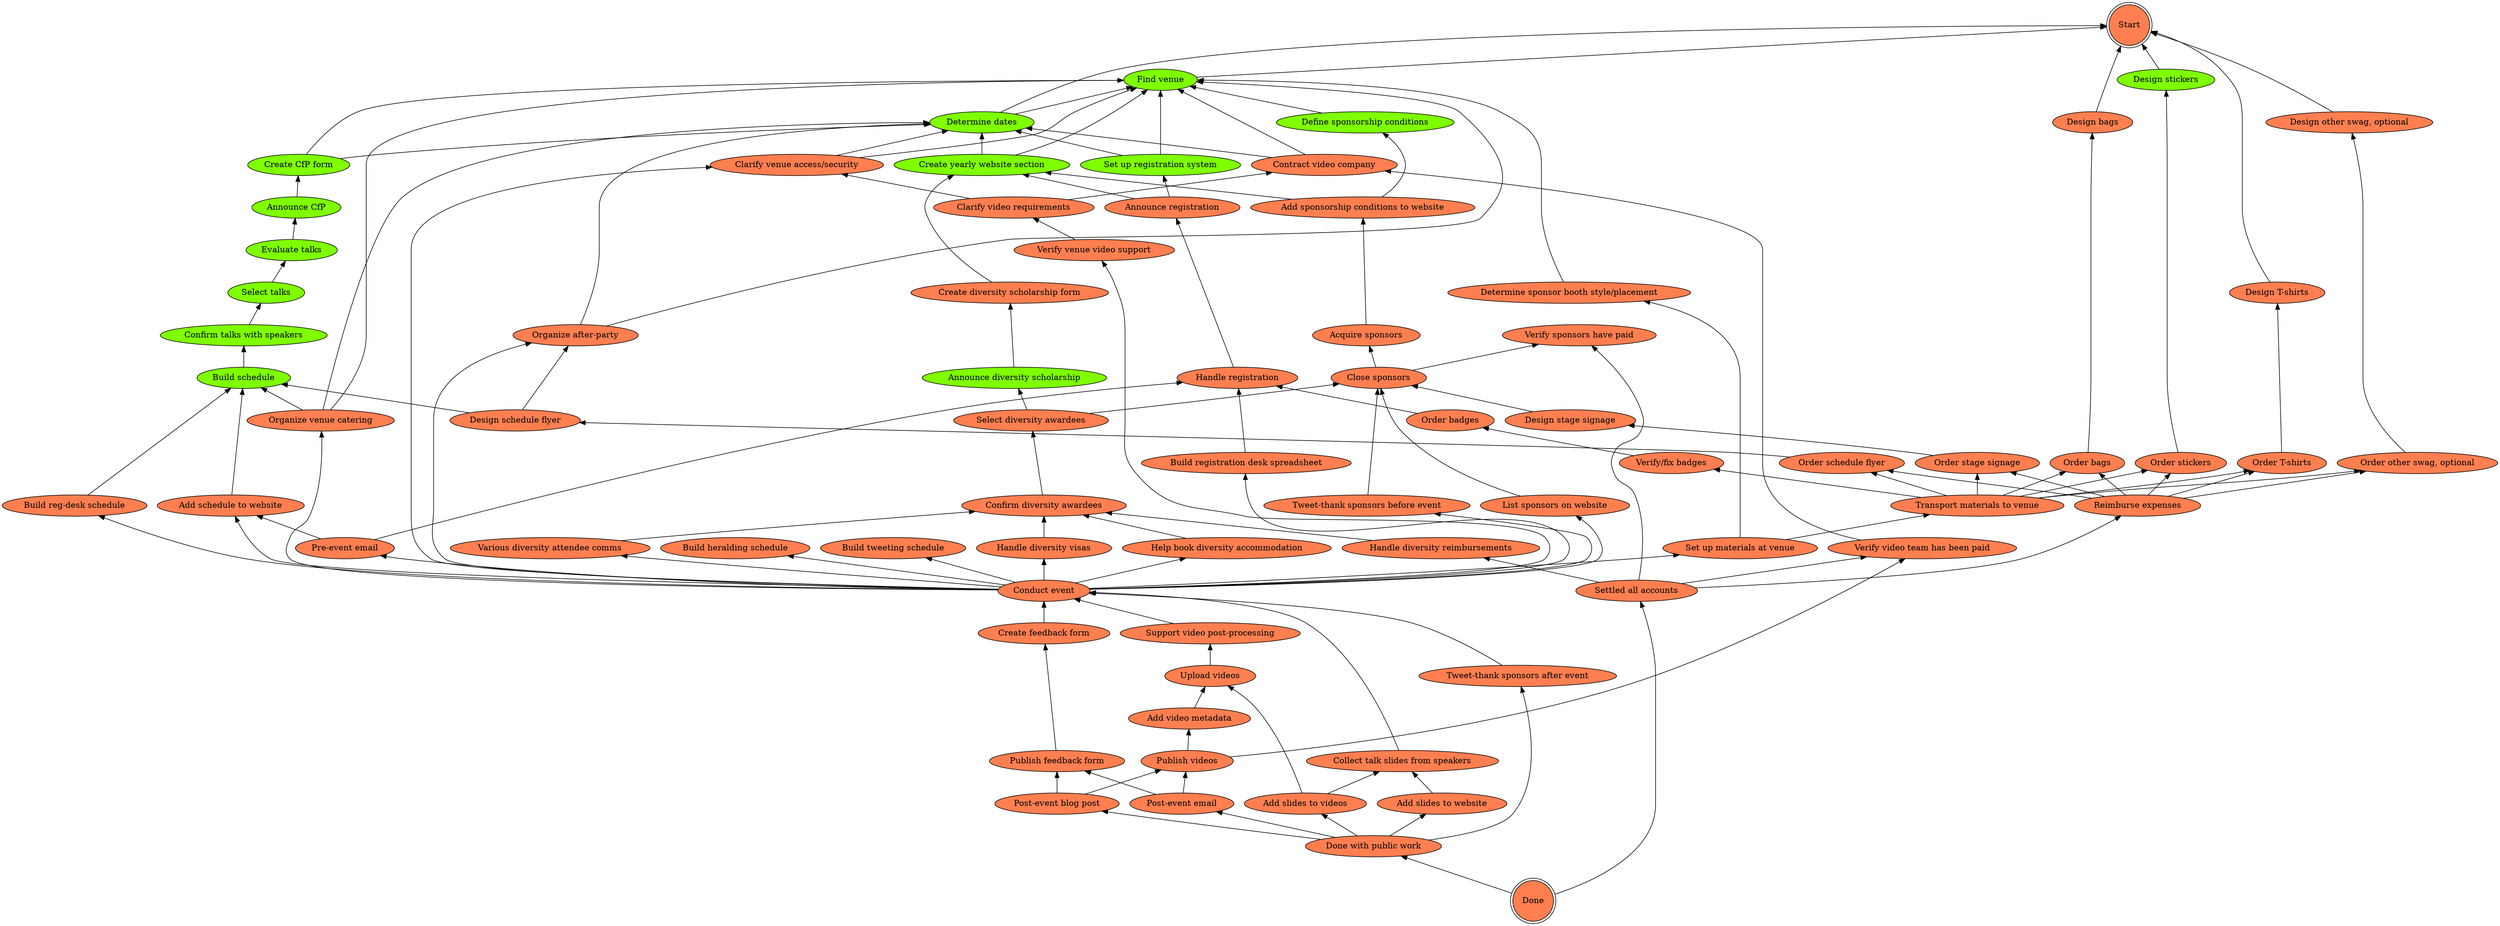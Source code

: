 digraph PromCon {
	rankdir=BT;
	determine_venue->start;
	determine_dates->start;
	determine_dates->determine_venue;
	design_bags->start;
	design_stickers->start;
	design_tshirts->start;
	design_other_swag->start;
	create_event_website->determine_dates;
	create_event_website->determine_venue;
	define_sponsorship_conditions->determine_venue;
	add_sponsorship_website->define_sponsorship_conditions;
	add_sponsorship_website->create_event_website;
	acquire_sponsors->add_sponsorship_website;
	close_sponsors->acquire_sponsors;
	list_sponsors->close_sponsors;
	tweet_sponsors_before->close_sponsors;
	tweet_sponsors_after->conduct_event;
	close_sponsors->sponsors_paid;
	create_cfp_form->determine_dates;
	create_cfp_form->determine_venue;
	announce_cfp->create_cfp_form;
	evaluate_talks->announce_cfp;
	select_talks->evaluate_talks;
	confirm_talks->select_talks;
	build_schedule->confirm_talks;
	website_schedule->build_schedule;
	registration_desk_schedule->build_schedule;
	design_schedule_flyer->build_schedule;
	design_schedule_flyer->organize_after_party;
	order_schedule_flyer->design_schedule_flyer;
	set_up_registration->determine_dates;
	set_up_registration->determine_venue;
	announce_registration->set_up_registration;
	announce_registration->create_event_website;
	handle_registration->announce_registration;
	organize_venue_food->determine_venue;
	organize_venue_food->determine_dates;
	organize_venue_food->build_schedule;
	organize_after_party->determine_venue;
	organize_after_party->determine_dates;
	clarify_venue_access->determine_venue;
	clarify_venue_access->determine_dates;
	booth_decisions->determine_venue;
	pre_event_email->handle_registration;
	pre_event_email->website_schedule;
	design_stage_signage->close_sponsors;
	order_stage_signage->design_stage_signage;
	order_bags->design_bags;
	order_stickers->design_stickers;
	order_tshirts->design_tshirts;
	order_other_swag->design_other_swag;
	order_badges->handle_registration;
	verify_badges->order_badges;
	build_registration_desk_sheet->handle_registration;
	contract_video_company->determine_venue;
	contract_video_company->determine_dates;
	clarify_video_reqs->contract_video_company;
	clarify_video_reqs->clarify_venue_access;
	verify_venue_video->clarify_video_reqs;
	video_paid->contract_video_company;
	transport_materials->verify_badges;
	transport_materials->order_bags;
	transport_materials->order_schedule_flyer;
	transport_materials->order_stage_signage;
	transport_materials->order_stickers;
	transport_materials->order_tshirts;
	transport_materials->order_other_swag;
	set_up_materials->transport_materials;
	set_up_materials->booth_decisions;
	create_diversity_form->create_event_website;
	announce_diversity->create_diversity_form;
	select_diversity->close_sponsors;
	select_diversity->announce_diversity;
	confirm_diversity->select_diversity;
	diversity_comms->confirm_diversity;
	diversity_visas->confirm_diversity;
	diversity_accommodation->confirm_diversity;
	diversity_reimbursements->confirm_diversity;
	conduct_event->set_up_materials;
	conduct_event->organize_venue_food;
	conduct_event->organize_after_party;
	conduct_event->clarify_venue_access;
	conduct_event->list_sponsors;
	conduct_event->tweet_sponsors_before;
	conduct_event->website_schedule;
	conduct_event->pre_event_email;
	conduct_event->heralding_schedule;
	conduct_event->tweeting_schedule;
	conduct_event->registration_desk_schedule;
	conduct_event->verify_venue_video;
	conduct_event->build_registration_desk_sheet;
	conduct_event->diversity_accommodation;
	conduct_event->diversity_visas;
	conduct_event->diversity_comms;
	create_feedback_form->conduct_event;
	publish_feedback_form->create_feedback_form;
	support_video_postprocessing->conduct_event;
	upload_videos->support_video_postprocessing;
	add_video_metadata->upload_videos;
	publish_videos->add_video_metadata;
	publish_videos->video_paid;
	collect_slides->conduct_event;
	add_slides_to_videos->collect_slides;
	add_slides_to_videos->upload_videos;
	add_slides_to_website->collect_slides;
	post_event_blog_post->publish_videos;
	post_event_blog_post->publish_feedback_form;
	post_event_email->publish_videos;
	post_event_email->publish_feedback_form;
	publishing_done->post_event_blog_post;
	publishing_done->post_event_email;
	publishing_done->tweet_sponsors_after;
	publishing_done->add_slides_to_videos;
	publishing_done->add_slides_to_website;
	conference_reimbursements->order_bags;
	conference_reimbursements->order_schedule_flyer;
	conference_reimbursements->order_stage_signage;
	conference_reimbursements->order_stickers;
	conference_reimbursements->order_tshirts;
	conference_reimbursements->order_other_swag;
	accounts_settled->diversity_reimbursements;
	accounts_settled->video_paid;
	accounts_settled->sponsors_paid;
	accounts_settled->conference_reimbursements;
	done->publishing_done;
	done->accounts_settled;
	accounts_settled [ URL="https://github.com/prometheus/promcon/issues/271", fillcolor=coral, label="Settled all accounts", style=filled ];
	acquire_sponsors [ URL="https://github.com/prometheus/promcon/issues/204", fillcolor=coral, label="Acquire sponsors", style=filled ];
	add_slides_to_videos [ URL="https://github.com/prometheus/promcon/issues/266", fillcolor=coral, label="Add slides to videos", style=filled ];
	add_slides_to_website [ URL="https://github.com/prometheus/promcon/issues/265", fillcolor=coral, label="Add slides to website", style=filled ];
	add_sponsorship_website [ URL="https://github.com/prometheus/promcon/issues/203", fillcolor=coral, label="Add sponsorship conditions to website", style=filled ];
	add_video_metadata [ URL="https://github.com/prometheus/promcon/issues/261", fillcolor=coral, label="Add video metadata", style=filled ];
	announce_cfp [ URL="https://github.com/prometheus/promcon/issues/211", fillcolor=chartreuse, label="Announce CfP", style=filled ];
	announce_diversity [ URL="https://github.com/prometheus/promcon/issues/236", fillcolor=chartreuse, label="Announce diversity scholarship", style=filled ];
	announce_registration [ URL="https://github.com/prometheus/promcon/issues/220", fillcolor=coral, label="Announce registration", style=filled ];
	booth_decisions [ URL="https://github.com/prometheus/promcon/issues/225", fillcolor=coral, label="Determine sponsor booth style/placement", style=filled ];
	build_registration_desk_sheet [ URL="https://github.com/prometheus/promcon/issues/255", fillcolor=coral, label="Build registration desk spreadsheet", style=filled ];
	build_schedule [ URL="https://github.com/prometheus/promcon/issues/215", fillcolor=chartreuse, label="Build schedule", style=filled ];
	clarify_venue_access [ URL="https://github.com/prometheus/promcon/issues/224", fillcolor=coral, label="Clarify venue access/security", style=filled ];
	clarify_video_reqs [ URL="https://github.com/prometheus/promcon/issues/257", fillcolor=coral, label="Clarify video requirements", style=filled ];
	close_sponsors [ URL="https://github.com/prometheus/promcon/issues/205", fillcolor=coral, label="Close sponsors", style=filled ];
	collect_slides [ URL="https://github.com/prometheus/promcon/issues/264", fillcolor=coral, label="Collect talk slides from speakers", style=filled ];
	conduct_event [ URL="https://github.com/prometheus/promcon/issues/228", fillcolor=coral, label="Conduct event", style=filled ];
	conference_reimbursements [ URL="https://github.com/prometheus/promcon/issues/270", fillcolor=coral, label="Reimburse expenses", style=filled ];
	confirm_diversity [ URL="https://github.com/prometheus/promcon/issues/238", fillcolor=coral, label="Confirm diversity awardees", style=filled ];
	confirm_talks [ URL="https://github.com/prometheus/promcon/issues/214", fillcolor=chartreuse, label="Confirm talks with speakers", style=filled ];
	contract_video_company [ URL="https://github.com/prometheus/promcon/issues/256", fillcolor=coral, label="Contract video company", style=filled ];
	create_cfp_form [ URL="https://github.com/prometheus/promcon/issues/210", fillcolor=chartreuse, label="Create CfP form", style=filled ];
	create_diversity_form [ URL="https://github.com/prometheus/promcon/issues/235", fillcolor=coral, label="Create diversity scholarship form", style=filled ];
	create_event_website [ URL="https://github.com/prometheus/promcon/issues/201", fillcolor=chartreuse, label="Create yearly website section", style=filled ];
	create_feedback_form [ URL="https://github.com/prometheus/promcon/issues/267", fillcolor=coral, label="Create feedback form", style=filled ];
	define_sponsorship_conditions [ URL="https://github.com/prometheus/promcon/issues/202", fillcolor=chartreuse, label="Define sponsorship conditions", style=filled ];
	design_bags [ URL="https://github.com/prometheus/promcon/issues/245", fillcolor=coral, label="Design bags", style=filled ];
	design_other_swag [ URL="https://github.com/prometheus/promcon/issues/251", fillcolor=coral, label="Design other swag, optional", style=filled ];
	design_schedule_flyer [ URL="https://github.com/prometheus/promcon/issues/217", fillcolor=coral, label="Design schedule flyer", style=filled ];
	design_stage_signage [ URL="https://github.com/prometheus/promcon/issues/243", fillcolor=coral, label="Design stage signage", style=filled ];
	design_stickers [ URL="https://github.com/prometheus/promcon/issues/247", fillcolor=chartreuse, label="Design stickers", style=filled ];
	design_tshirts [ URL="https://github.com/prometheus/promcon/issues/249", fillcolor=coral, label="Design T-shirts", style=filled ];
	determine_dates [ URL="https://github.com/prometheus/promcon/issues/199", fillcolor=chartreuse, label="Determine dates", style=filled ];
	determine_venue [ URL="https://github.com/prometheus/promcon/issues/200", fillcolor=chartreuse, label="Find venue", style=filled ];
	diversity_accommodation [ URL="https://github.com/prometheus/promcon/issues/241", fillcolor=coral, label="Help book diversity accommodation", style=filled ];
	diversity_comms [ URL="https://github.com/prometheus/promcon/issues/239", fillcolor=coral, label="Various diversity attendee comms", style=filled ];
	diversity_reimbursements [ URL="https://github.com/prometheus/promcon/issues/242", fillcolor=coral, label="Handle diversity reimbursements", style=filled ];
	diversity_visas [ URL="https://github.com/prometheus/promcon/issues/240", fillcolor=coral, label="Handle diversity visas", style=filled ];
	done [ URL="https://github.com/prometheus/promcon/issues/198", fillcolor=coral, label="Done", shape=doublecircle, style=filled ];
	evaluate_talks [ URL="https://github.com/prometheus/promcon/issues/212", fillcolor=chartreuse, label="Evaluate talks", style=filled ];
	handle_registration [ URL="https://github.com/prometheus/promcon/issues/221", fillcolor=coral, label="Handle registration", style=filled ];
	heralding_schedule [ URL="https://github.com/prometheus/promcon/issues/232", fillcolor=coral, label="Build heralding schedule", style=filled ];
	list_sponsors [ URL="https://github.com/prometheus/promcon/issues/206", fillcolor=coral, label="List sponsors on website", style=filled ];
	order_badges [ URL="https://github.com/prometheus/promcon/issues/253", fillcolor=coral, label="Order badges", style=filled ];
	order_bags [ URL="https://github.com/prometheus/promcon/issues/246", fillcolor=coral, label="Order bags", style=filled ];
	order_other_swag [ URL="https://github.com/prometheus/promcon/issues/252", fillcolor=coral, label="Order other swag, optional", style=filled ];
	order_schedule_flyer [ URL="https://github.com/prometheus/promcon/issues/218", fillcolor=coral, label="Order schedule flyer", style=filled ];
	order_stage_signage [ URL="https://github.com/prometheus/promcon/issues/244", fillcolor=coral, label="Order stage signage", style=filled ];
	order_stickers [ URL="https://github.com/prometheus/promcon/issues/248", fillcolor=coral, label="Order stickers", style=filled ];
	order_tshirts [ URL="https://github.com/prometheus/promcon/issues/250", fillcolor=coral, label="Order T-shirts", style=filled ];
	organize_after_party [ URL="https://github.com/prometheus/promcon/issues/223", fillcolor=coral, label="Organize after-party", style=filled ];
	organize_venue_food [ URL="https://github.com/prometheus/promcon/issues/222", fillcolor=coral, label="Organize venue catering", style=filled ];
	post_event_blog_post [ URL="https://github.com/prometheus/promcon/issues/229", fillcolor=coral, label="Post-event blog post", style=filled ];
	post_event_email [ URL="https://github.com/prometheus/promcon/issues/231", fillcolor=coral, label="Post-event email", style=filled ];
	pre_event_email [ URL="https://github.com/prometheus/promcon/issues/230", fillcolor=coral, label="Pre-event email", style=filled ];
	publish_feedback_form [ URL="https://github.com/prometheus/promcon/issues/268", fillcolor=coral, label="Publish feedback form", style=filled ];
	publish_videos [ URL="https://github.com/prometheus/promcon/issues/262", fillcolor=coral, label="Publish videos", style=filled ];
	publishing_done [ URL="https://github.com/prometheus/promcon/issues/269", fillcolor=coral, label="Done with public work", style=filled ];
	registration_desk_schedule [ URL="https://github.com/prometheus/promcon/issues/234", fillcolor=coral, label="Build reg-desk schedule", style=filled ];
	select_diversity [ URL="https://github.com/prometheus/promcon/issues/237", fillcolor=coral, label="Select diversity awardees", style=filled ];
	select_talks [ URL="https://github.com/prometheus/promcon/issues/213", fillcolor=chartreuse, label="Select talks", style=filled ];
	set_up_materials [ URL="https://github.com/prometheus/promcon/issues/227", fillcolor=coral, label="Set up materials at venue", style=filled ];
	set_up_registration [ URL="https://github.com/prometheus/promcon/issues/219", fillcolor=chartreuse, label="Set up registration system", style=filled ];
	sponsors_paid [ URL="https://github.com/prometheus/promcon/issues/209", fillcolor=coral, label="Verify sponsors have paid", style=filled ];
	start [ URL="https://github.com/prometheus/promcon/issues/197", fillcolor=coral, label="Start", shape=doublecircle, style=filled ];
	support_video_postprocessing [ URL="https://github.com/prometheus/promcon/issues/259", fillcolor=coral, label="Support video post-processing", style=filled ];
	transport_materials [ URL="https://github.com/prometheus/promcon/issues/226", fillcolor=coral, label="Transport materials to venue", style=filled ];
	tweet_sponsors_after [ URL="https://github.com/prometheus/promcon/issues/208", fillcolor=coral, label="Tweet-thank sponsors after event", style=filled ];
	tweet_sponsors_before [ URL="https://github.com/prometheus/promcon/issues/207", fillcolor=coral, label="Tweet-thank sponsors before event", style=filled ];
	tweeting_schedule [ URL="https://github.com/prometheus/promcon/issues/233", fillcolor=coral, label="Build tweeting schedule", style=filled ];
	upload_videos [ URL="https://github.com/prometheus/promcon/issues/260", fillcolor=coral, label="Upload videos", style=filled ];
	verify_badges [ URL="https://github.com/prometheus/promcon/issues/254", fillcolor=coral, label="Verify/fix badges", style=filled ];
	verify_venue_video [ URL="https://github.com/prometheus/promcon/issues/258", fillcolor=coral, label="Verify venue video support", style=filled ];
	video_paid [ URL="https://github.com/prometheus/promcon/issues/263", fillcolor=coral, label="Verify video team has been paid", style=filled ];
	website_schedule [ URL="https://github.com/prometheus/promcon/issues/216", fillcolor=coral, label="Add schedule to website", style=filled ];

}
